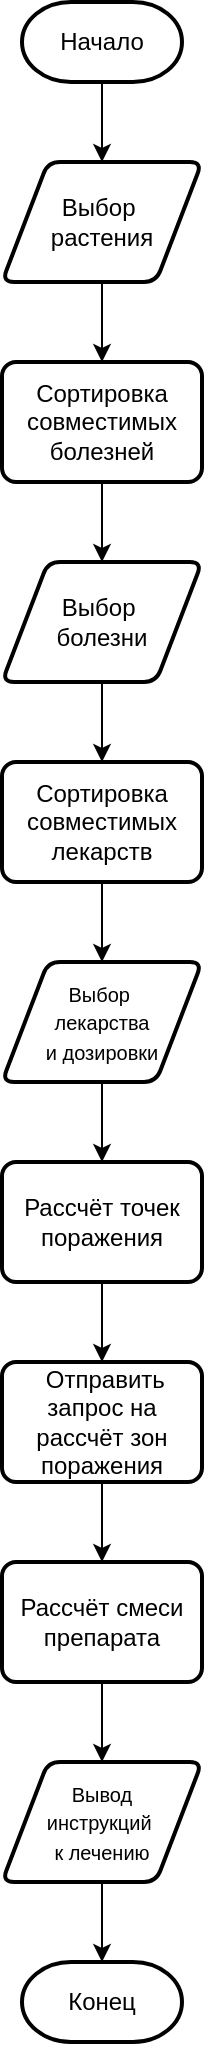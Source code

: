 <mxfile version="25.0.2">
  <diagram id="C5RBs43oDa-KdzZeNtuy" name="Page-1">
    <mxGraphModel dx="846" dy="1150" grid="1" gridSize="10" guides="1" tooltips="1" connect="1" arrows="1" fold="1" page="1" pageScale="1" pageWidth="827" pageHeight="1169" math="0" shadow="0">
      <root>
        <mxCell id="WIyWlLk6GJQsqaUBKTNV-0" />
        <mxCell id="WIyWlLk6GJQsqaUBKTNV-1" parent="WIyWlLk6GJQsqaUBKTNV-0" />
        <mxCell id="z0j3L4jsPaDNVFU1RTSx-13" style="edgeStyle=orthogonalEdgeStyle;rounded=0;orthogonalLoop=1;jettySize=auto;html=1;" edge="1" parent="WIyWlLk6GJQsqaUBKTNV-1" source="z0j3L4jsPaDNVFU1RTSx-1" target="z0j3L4jsPaDNVFU1RTSx-12">
          <mxGeometry relative="1" as="geometry" />
        </mxCell>
        <mxCell id="z0j3L4jsPaDNVFU1RTSx-1" value="Начало" style="strokeWidth=2;html=1;shape=mxgraph.flowchart.terminator;whiteSpace=wrap;" vertex="1" parent="WIyWlLk6GJQsqaUBKTNV-1">
          <mxGeometry x="280" y="40" width="80" height="40" as="geometry" />
        </mxCell>
        <mxCell id="z0j3L4jsPaDNVFU1RTSx-7" value="Конец" style="strokeWidth=2;html=1;shape=mxgraph.flowchart.terminator;whiteSpace=wrap;" vertex="1" parent="WIyWlLk6GJQsqaUBKTNV-1">
          <mxGeometry x="280" y="1020" width="80" height="40" as="geometry" />
        </mxCell>
        <mxCell id="z0j3L4jsPaDNVFU1RTSx-15" style="edgeStyle=orthogonalEdgeStyle;rounded=0;orthogonalLoop=1;jettySize=auto;html=1;" edge="1" parent="WIyWlLk6GJQsqaUBKTNV-1" source="z0j3L4jsPaDNVFU1RTSx-12" target="z0j3L4jsPaDNVFU1RTSx-14">
          <mxGeometry relative="1" as="geometry" />
        </mxCell>
        <mxCell id="z0j3L4jsPaDNVFU1RTSx-12" value="Выбор&amp;nbsp;&lt;div&gt;растения&lt;/div&gt;" style="shape=parallelogram;html=1;strokeWidth=2;perimeter=parallelogramPerimeter;whiteSpace=wrap;rounded=1;arcSize=12;size=0.23;" vertex="1" parent="WIyWlLk6GJQsqaUBKTNV-1">
          <mxGeometry x="270" y="120" width="100" height="60" as="geometry" />
        </mxCell>
        <mxCell id="z0j3L4jsPaDNVFU1RTSx-17" style="edgeStyle=orthogonalEdgeStyle;rounded=0;orthogonalLoop=1;jettySize=auto;html=1;" edge="1" parent="WIyWlLk6GJQsqaUBKTNV-1" source="z0j3L4jsPaDNVFU1RTSx-14" target="z0j3L4jsPaDNVFU1RTSx-16">
          <mxGeometry relative="1" as="geometry" />
        </mxCell>
        <mxCell id="z0j3L4jsPaDNVFU1RTSx-14" value="Сортировка совместимых болезней" style="rounded=1;whiteSpace=wrap;html=1;absoluteArcSize=1;arcSize=14;strokeWidth=2;" vertex="1" parent="WIyWlLk6GJQsqaUBKTNV-1">
          <mxGeometry x="270" y="220" width="100" height="60" as="geometry" />
        </mxCell>
        <mxCell id="z0j3L4jsPaDNVFU1RTSx-19" style="edgeStyle=orthogonalEdgeStyle;rounded=0;orthogonalLoop=1;jettySize=auto;html=1;" edge="1" parent="WIyWlLk6GJQsqaUBKTNV-1" source="z0j3L4jsPaDNVFU1RTSx-16" target="z0j3L4jsPaDNVFU1RTSx-18">
          <mxGeometry relative="1" as="geometry" />
        </mxCell>
        <mxCell id="z0j3L4jsPaDNVFU1RTSx-16" value="Выбор&amp;nbsp;&lt;div&gt;болезни&lt;/div&gt;" style="shape=parallelogram;html=1;strokeWidth=2;perimeter=parallelogramPerimeter;whiteSpace=wrap;rounded=1;arcSize=12;size=0.23;" vertex="1" parent="WIyWlLk6GJQsqaUBKTNV-1">
          <mxGeometry x="270" y="320" width="100" height="60" as="geometry" />
        </mxCell>
        <mxCell id="z0j3L4jsPaDNVFU1RTSx-21" style="edgeStyle=orthogonalEdgeStyle;rounded=0;orthogonalLoop=1;jettySize=auto;html=1;" edge="1" parent="WIyWlLk6GJQsqaUBKTNV-1" source="z0j3L4jsPaDNVFU1RTSx-18" target="z0j3L4jsPaDNVFU1RTSx-20">
          <mxGeometry relative="1" as="geometry" />
        </mxCell>
        <mxCell id="z0j3L4jsPaDNVFU1RTSx-18" value="Сортировка совместимых лекарств" style="rounded=1;whiteSpace=wrap;html=1;absoluteArcSize=1;arcSize=14;strokeWidth=2;" vertex="1" parent="WIyWlLk6GJQsqaUBKTNV-1">
          <mxGeometry x="270" y="420" width="100" height="60" as="geometry" />
        </mxCell>
        <mxCell id="z0j3L4jsPaDNVFU1RTSx-24" style="edgeStyle=orthogonalEdgeStyle;rounded=0;orthogonalLoop=1;jettySize=auto;html=1;" edge="1" parent="WIyWlLk6GJQsqaUBKTNV-1" source="z0j3L4jsPaDNVFU1RTSx-20" target="z0j3L4jsPaDNVFU1RTSx-23">
          <mxGeometry relative="1" as="geometry" />
        </mxCell>
        <mxCell id="z0j3L4jsPaDNVFU1RTSx-20" value="&lt;font style=&quot;font-size: 10px;&quot;&gt;Выбор&amp;nbsp;&lt;/font&gt;&lt;div&gt;&lt;font style=&quot;font-size: 10px;&quot;&gt;лекарства&lt;/font&gt;&lt;/div&gt;&lt;div&gt;&lt;font style=&quot;font-size: 10px;&quot;&gt;и дозировки&lt;/font&gt;&lt;/div&gt;" style="shape=parallelogram;html=1;strokeWidth=2;perimeter=parallelogramPerimeter;whiteSpace=wrap;rounded=1;arcSize=12;size=0.23;" vertex="1" parent="WIyWlLk6GJQsqaUBKTNV-1">
          <mxGeometry x="270" y="520" width="100" height="60" as="geometry" />
        </mxCell>
        <mxCell id="z0j3L4jsPaDNVFU1RTSx-26" style="edgeStyle=orthogonalEdgeStyle;rounded=0;orthogonalLoop=1;jettySize=auto;html=1;" edge="1" parent="WIyWlLk6GJQsqaUBKTNV-1" source="z0j3L4jsPaDNVFU1RTSx-23" target="z0j3L4jsPaDNVFU1RTSx-25">
          <mxGeometry relative="1" as="geometry" />
        </mxCell>
        <mxCell id="z0j3L4jsPaDNVFU1RTSx-23" value="Рассчёт точек поражения" style="rounded=1;whiteSpace=wrap;html=1;absoluteArcSize=1;arcSize=14;strokeWidth=2;" vertex="1" parent="WIyWlLk6GJQsqaUBKTNV-1">
          <mxGeometry x="270" y="620" width="100" height="60" as="geometry" />
        </mxCell>
        <mxCell id="z0j3L4jsPaDNVFU1RTSx-28" style="edgeStyle=orthogonalEdgeStyle;rounded=0;orthogonalLoop=1;jettySize=auto;html=1;" edge="1" parent="WIyWlLk6GJQsqaUBKTNV-1" source="z0j3L4jsPaDNVFU1RTSx-25" target="z0j3L4jsPaDNVFU1RTSx-27">
          <mxGeometry relative="1" as="geometry" />
        </mxCell>
        <mxCell id="z0j3L4jsPaDNVFU1RTSx-25" value="&amp;nbsp;Отправить запрос на рассчёт зон поражения" style="rounded=1;whiteSpace=wrap;html=1;absoluteArcSize=1;arcSize=14;strokeWidth=2;" vertex="1" parent="WIyWlLk6GJQsqaUBKTNV-1">
          <mxGeometry x="270" y="720" width="100" height="60" as="geometry" />
        </mxCell>
        <mxCell id="z0j3L4jsPaDNVFU1RTSx-29" style="edgeStyle=orthogonalEdgeStyle;rounded=0;orthogonalLoop=1;jettySize=auto;html=1;" edge="1" parent="WIyWlLk6GJQsqaUBKTNV-1" source="z0j3L4jsPaDNVFU1RTSx-30" target="z0j3L4jsPaDNVFU1RTSx-7">
          <mxGeometry relative="1" as="geometry" />
        </mxCell>
        <mxCell id="z0j3L4jsPaDNVFU1RTSx-27" value="Рассчёт смеси препарата" style="rounded=1;whiteSpace=wrap;html=1;absoluteArcSize=1;arcSize=14;strokeWidth=2;" vertex="1" parent="WIyWlLk6GJQsqaUBKTNV-1">
          <mxGeometry x="270" y="820" width="100" height="60" as="geometry" />
        </mxCell>
        <mxCell id="z0j3L4jsPaDNVFU1RTSx-31" value="" style="edgeStyle=orthogonalEdgeStyle;rounded=0;orthogonalLoop=1;jettySize=auto;html=1;" edge="1" parent="WIyWlLk6GJQsqaUBKTNV-1" source="z0j3L4jsPaDNVFU1RTSx-27" target="z0j3L4jsPaDNVFU1RTSx-30">
          <mxGeometry relative="1" as="geometry">
            <mxPoint x="320" y="880" as="sourcePoint" />
            <mxPoint x="320" y="1000" as="targetPoint" />
          </mxGeometry>
        </mxCell>
        <mxCell id="z0j3L4jsPaDNVFU1RTSx-30" value="&lt;span style=&quot;font-size: 10px;&quot;&gt;Вывод&lt;/span&gt;&lt;div&gt;&lt;span style=&quot;font-size: 10px;&quot;&gt;инструкций&amp;nbsp;&lt;/span&gt;&lt;/div&gt;&lt;div&gt;&lt;span style=&quot;font-size: 10px;&quot;&gt;к лечению&lt;/span&gt;&lt;/div&gt;" style="shape=parallelogram;html=1;strokeWidth=2;perimeter=parallelogramPerimeter;whiteSpace=wrap;rounded=1;arcSize=12;size=0.23;" vertex="1" parent="WIyWlLk6GJQsqaUBKTNV-1">
          <mxGeometry x="270" y="920" width="100" height="60" as="geometry" />
        </mxCell>
      </root>
    </mxGraphModel>
  </diagram>
</mxfile>
